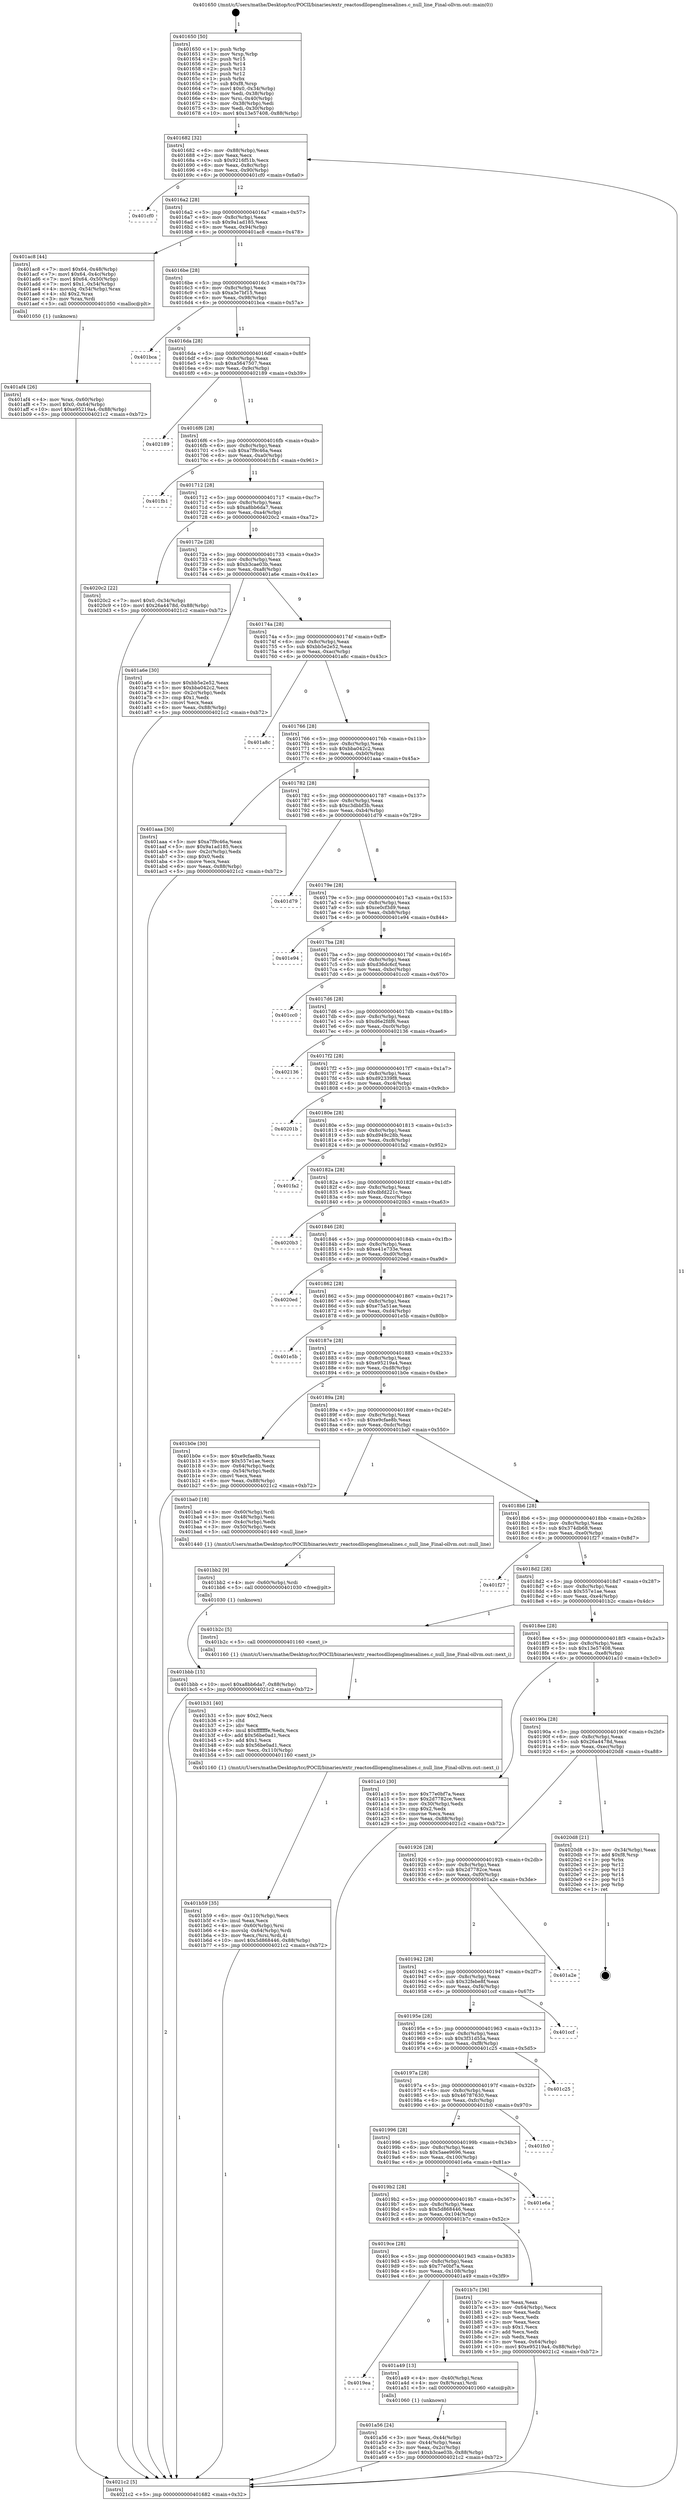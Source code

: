 digraph "0x401650" {
  label = "0x401650 (/mnt/c/Users/mathe/Desktop/tcc/POCII/binaries/extr_reactosdllopenglmesalines.c_null_line_Final-ollvm.out::main(0))"
  labelloc = "t"
  node[shape=record]

  Entry [label="",width=0.3,height=0.3,shape=circle,fillcolor=black,style=filled]
  "0x401682" [label="{
     0x401682 [32]\l
     | [instrs]\l
     &nbsp;&nbsp;0x401682 \<+6\>: mov -0x88(%rbp),%eax\l
     &nbsp;&nbsp;0x401688 \<+2\>: mov %eax,%ecx\l
     &nbsp;&nbsp;0x40168a \<+6\>: sub $0x9216f51b,%ecx\l
     &nbsp;&nbsp;0x401690 \<+6\>: mov %eax,-0x8c(%rbp)\l
     &nbsp;&nbsp;0x401696 \<+6\>: mov %ecx,-0x90(%rbp)\l
     &nbsp;&nbsp;0x40169c \<+6\>: je 0000000000401cf0 \<main+0x6a0\>\l
  }"]
  "0x401cf0" [label="{
     0x401cf0\l
  }", style=dashed]
  "0x4016a2" [label="{
     0x4016a2 [28]\l
     | [instrs]\l
     &nbsp;&nbsp;0x4016a2 \<+5\>: jmp 00000000004016a7 \<main+0x57\>\l
     &nbsp;&nbsp;0x4016a7 \<+6\>: mov -0x8c(%rbp),%eax\l
     &nbsp;&nbsp;0x4016ad \<+5\>: sub $0x9a1ad185,%eax\l
     &nbsp;&nbsp;0x4016b2 \<+6\>: mov %eax,-0x94(%rbp)\l
     &nbsp;&nbsp;0x4016b8 \<+6\>: je 0000000000401ac8 \<main+0x478\>\l
  }"]
  Exit [label="",width=0.3,height=0.3,shape=circle,fillcolor=black,style=filled,peripheries=2]
  "0x401ac8" [label="{
     0x401ac8 [44]\l
     | [instrs]\l
     &nbsp;&nbsp;0x401ac8 \<+7\>: movl $0x64,-0x48(%rbp)\l
     &nbsp;&nbsp;0x401acf \<+7\>: movl $0x64,-0x4c(%rbp)\l
     &nbsp;&nbsp;0x401ad6 \<+7\>: movl $0x64,-0x50(%rbp)\l
     &nbsp;&nbsp;0x401add \<+7\>: movl $0x1,-0x54(%rbp)\l
     &nbsp;&nbsp;0x401ae4 \<+4\>: movslq -0x54(%rbp),%rax\l
     &nbsp;&nbsp;0x401ae8 \<+4\>: shl $0x2,%rax\l
     &nbsp;&nbsp;0x401aec \<+3\>: mov %rax,%rdi\l
     &nbsp;&nbsp;0x401aef \<+5\>: call 0000000000401050 \<malloc@plt\>\l
     | [calls]\l
     &nbsp;&nbsp;0x401050 \{1\} (unknown)\l
  }"]
  "0x4016be" [label="{
     0x4016be [28]\l
     | [instrs]\l
     &nbsp;&nbsp;0x4016be \<+5\>: jmp 00000000004016c3 \<main+0x73\>\l
     &nbsp;&nbsp;0x4016c3 \<+6\>: mov -0x8c(%rbp),%eax\l
     &nbsp;&nbsp;0x4016c9 \<+5\>: sub $0xa3e7bf15,%eax\l
     &nbsp;&nbsp;0x4016ce \<+6\>: mov %eax,-0x98(%rbp)\l
     &nbsp;&nbsp;0x4016d4 \<+6\>: je 0000000000401bca \<main+0x57a\>\l
  }"]
  "0x401bbb" [label="{
     0x401bbb [15]\l
     | [instrs]\l
     &nbsp;&nbsp;0x401bbb \<+10\>: movl $0xa8bb6da7,-0x88(%rbp)\l
     &nbsp;&nbsp;0x401bc5 \<+5\>: jmp 00000000004021c2 \<main+0xb72\>\l
  }"]
  "0x401bca" [label="{
     0x401bca\l
  }", style=dashed]
  "0x4016da" [label="{
     0x4016da [28]\l
     | [instrs]\l
     &nbsp;&nbsp;0x4016da \<+5\>: jmp 00000000004016df \<main+0x8f\>\l
     &nbsp;&nbsp;0x4016df \<+6\>: mov -0x8c(%rbp),%eax\l
     &nbsp;&nbsp;0x4016e5 \<+5\>: sub $0xa5647507,%eax\l
     &nbsp;&nbsp;0x4016ea \<+6\>: mov %eax,-0x9c(%rbp)\l
     &nbsp;&nbsp;0x4016f0 \<+6\>: je 0000000000402189 \<main+0xb39\>\l
  }"]
  "0x401bb2" [label="{
     0x401bb2 [9]\l
     | [instrs]\l
     &nbsp;&nbsp;0x401bb2 \<+4\>: mov -0x60(%rbp),%rdi\l
     &nbsp;&nbsp;0x401bb6 \<+5\>: call 0000000000401030 \<free@plt\>\l
     | [calls]\l
     &nbsp;&nbsp;0x401030 \{1\} (unknown)\l
  }"]
  "0x402189" [label="{
     0x402189\l
  }", style=dashed]
  "0x4016f6" [label="{
     0x4016f6 [28]\l
     | [instrs]\l
     &nbsp;&nbsp;0x4016f6 \<+5\>: jmp 00000000004016fb \<main+0xab\>\l
     &nbsp;&nbsp;0x4016fb \<+6\>: mov -0x8c(%rbp),%eax\l
     &nbsp;&nbsp;0x401701 \<+5\>: sub $0xa7f9c46a,%eax\l
     &nbsp;&nbsp;0x401706 \<+6\>: mov %eax,-0xa0(%rbp)\l
     &nbsp;&nbsp;0x40170c \<+6\>: je 0000000000401fb1 \<main+0x961\>\l
  }"]
  "0x401b59" [label="{
     0x401b59 [35]\l
     | [instrs]\l
     &nbsp;&nbsp;0x401b59 \<+6\>: mov -0x110(%rbp),%ecx\l
     &nbsp;&nbsp;0x401b5f \<+3\>: imul %eax,%ecx\l
     &nbsp;&nbsp;0x401b62 \<+4\>: mov -0x60(%rbp),%rsi\l
     &nbsp;&nbsp;0x401b66 \<+4\>: movslq -0x64(%rbp),%rdi\l
     &nbsp;&nbsp;0x401b6a \<+3\>: mov %ecx,(%rsi,%rdi,4)\l
     &nbsp;&nbsp;0x401b6d \<+10\>: movl $0x5d868446,-0x88(%rbp)\l
     &nbsp;&nbsp;0x401b77 \<+5\>: jmp 00000000004021c2 \<main+0xb72\>\l
  }"]
  "0x401fb1" [label="{
     0x401fb1\l
  }", style=dashed]
  "0x401712" [label="{
     0x401712 [28]\l
     | [instrs]\l
     &nbsp;&nbsp;0x401712 \<+5\>: jmp 0000000000401717 \<main+0xc7\>\l
     &nbsp;&nbsp;0x401717 \<+6\>: mov -0x8c(%rbp),%eax\l
     &nbsp;&nbsp;0x40171d \<+5\>: sub $0xa8bb6da7,%eax\l
     &nbsp;&nbsp;0x401722 \<+6\>: mov %eax,-0xa4(%rbp)\l
     &nbsp;&nbsp;0x401728 \<+6\>: je 00000000004020c2 \<main+0xa72\>\l
  }"]
  "0x401b31" [label="{
     0x401b31 [40]\l
     | [instrs]\l
     &nbsp;&nbsp;0x401b31 \<+5\>: mov $0x2,%ecx\l
     &nbsp;&nbsp;0x401b36 \<+1\>: cltd\l
     &nbsp;&nbsp;0x401b37 \<+2\>: idiv %ecx\l
     &nbsp;&nbsp;0x401b39 \<+6\>: imul $0xfffffffe,%edx,%ecx\l
     &nbsp;&nbsp;0x401b3f \<+6\>: add $0x56be0ad1,%ecx\l
     &nbsp;&nbsp;0x401b45 \<+3\>: add $0x1,%ecx\l
     &nbsp;&nbsp;0x401b48 \<+6\>: sub $0x56be0ad1,%ecx\l
     &nbsp;&nbsp;0x401b4e \<+6\>: mov %ecx,-0x110(%rbp)\l
     &nbsp;&nbsp;0x401b54 \<+5\>: call 0000000000401160 \<next_i\>\l
     | [calls]\l
     &nbsp;&nbsp;0x401160 \{1\} (/mnt/c/Users/mathe/Desktop/tcc/POCII/binaries/extr_reactosdllopenglmesalines.c_null_line_Final-ollvm.out::next_i)\l
  }"]
  "0x4020c2" [label="{
     0x4020c2 [22]\l
     | [instrs]\l
     &nbsp;&nbsp;0x4020c2 \<+7\>: movl $0x0,-0x34(%rbp)\l
     &nbsp;&nbsp;0x4020c9 \<+10\>: movl $0x26a4478d,-0x88(%rbp)\l
     &nbsp;&nbsp;0x4020d3 \<+5\>: jmp 00000000004021c2 \<main+0xb72\>\l
  }"]
  "0x40172e" [label="{
     0x40172e [28]\l
     | [instrs]\l
     &nbsp;&nbsp;0x40172e \<+5\>: jmp 0000000000401733 \<main+0xe3\>\l
     &nbsp;&nbsp;0x401733 \<+6\>: mov -0x8c(%rbp),%eax\l
     &nbsp;&nbsp;0x401739 \<+5\>: sub $0xb3cae03b,%eax\l
     &nbsp;&nbsp;0x40173e \<+6\>: mov %eax,-0xa8(%rbp)\l
     &nbsp;&nbsp;0x401744 \<+6\>: je 0000000000401a6e \<main+0x41e\>\l
  }"]
  "0x401af4" [label="{
     0x401af4 [26]\l
     | [instrs]\l
     &nbsp;&nbsp;0x401af4 \<+4\>: mov %rax,-0x60(%rbp)\l
     &nbsp;&nbsp;0x401af8 \<+7\>: movl $0x0,-0x64(%rbp)\l
     &nbsp;&nbsp;0x401aff \<+10\>: movl $0xe95219a4,-0x88(%rbp)\l
     &nbsp;&nbsp;0x401b09 \<+5\>: jmp 00000000004021c2 \<main+0xb72\>\l
  }"]
  "0x401a6e" [label="{
     0x401a6e [30]\l
     | [instrs]\l
     &nbsp;&nbsp;0x401a6e \<+5\>: mov $0xbb5e2e52,%eax\l
     &nbsp;&nbsp;0x401a73 \<+5\>: mov $0xbba042c2,%ecx\l
     &nbsp;&nbsp;0x401a78 \<+3\>: mov -0x2c(%rbp),%edx\l
     &nbsp;&nbsp;0x401a7b \<+3\>: cmp $0x1,%edx\l
     &nbsp;&nbsp;0x401a7e \<+3\>: cmovl %ecx,%eax\l
     &nbsp;&nbsp;0x401a81 \<+6\>: mov %eax,-0x88(%rbp)\l
     &nbsp;&nbsp;0x401a87 \<+5\>: jmp 00000000004021c2 \<main+0xb72\>\l
  }"]
  "0x40174a" [label="{
     0x40174a [28]\l
     | [instrs]\l
     &nbsp;&nbsp;0x40174a \<+5\>: jmp 000000000040174f \<main+0xff\>\l
     &nbsp;&nbsp;0x40174f \<+6\>: mov -0x8c(%rbp),%eax\l
     &nbsp;&nbsp;0x401755 \<+5\>: sub $0xbb5e2e52,%eax\l
     &nbsp;&nbsp;0x40175a \<+6\>: mov %eax,-0xac(%rbp)\l
     &nbsp;&nbsp;0x401760 \<+6\>: je 0000000000401a8c \<main+0x43c\>\l
  }"]
  "0x401a56" [label="{
     0x401a56 [24]\l
     | [instrs]\l
     &nbsp;&nbsp;0x401a56 \<+3\>: mov %eax,-0x44(%rbp)\l
     &nbsp;&nbsp;0x401a59 \<+3\>: mov -0x44(%rbp),%eax\l
     &nbsp;&nbsp;0x401a5c \<+3\>: mov %eax,-0x2c(%rbp)\l
     &nbsp;&nbsp;0x401a5f \<+10\>: movl $0xb3cae03b,-0x88(%rbp)\l
     &nbsp;&nbsp;0x401a69 \<+5\>: jmp 00000000004021c2 \<main+0xb72\>\l
  }"]
  "0x401a8c" [label="{
     0x401a8c\l
  }", style=dashed]
  "0x401766" [label="{
     0x401766 [28]\l
     | [instrs]\l
     &nbsp;&nbsp;0x401766 \<+5\>: jmp 000000000040176b \<main+0x11b\>\l
     &nbsp;&nbsp;0x40176b \<+6\>: mov -0x8c(%rbp),%eax\l
     &nbsp;&nbsp;0x401771 \<+5\>: sub $0xbba042c2,%eax\l
     &nbsp;&nbsp;0x401776 \<+6\>: mov %eax,-0xb0(%rbp)\l
     &nbsp;&nbsp;0x40177c \<+6\>: je 0000000000401aaa \<main+0x45a\>\l
  }"]
  "0x4019ea" [label="{
     0x4019ea\l
  }", style=dashed]
  "0x401aaa" [label="{
     0x401aaa [30]\l
     | [instrs]\l
     &nbsp;&nbsp;0x401aaa \<+5\>: mov $0xa7f9c46a,%eax\l
     &nbsp;&nbsp;0x401aaf \<+5\>: mov $0x9a1ad185,%ecx\l
     &nbsp;&nbsp;0x401ab4 \<+3\>: mov -0x2c(%rbp),%edx\l
     &nbsp;&nbsp;0x401ab7 \<+3\>: cmp $0x0,%edx\l
     &nbsp;&nbsp;0x401aba \<+3\>: cmove %ecx,%eax\l
     &nbsp;&nbsp;0x401abd \<+6\>: mov %eax,-0x88(%rbp)\l
     &nbsp;&nbsp;0x401ac3 \<+5\>: jmp 00000000004021c2 \<main+0xb72\>\l
  }"]
  "0x401782" [label="{
     0x401782 [28]\l
     | [instrs]\l
     &nbsp;&nbsp;0x401782 \<+5\>: jmp 0000000000401787 \<main+0x137\>\l
     &nbsp;&nbsp;0x401787 \<+6\>: mov -0x8c(%rbp),%eax\l
     &nbsp;&nbsp;0x40178d \<+5\>: sub $0xc3dbbf3b,%eax\l
     &nbsp;&nbsp;0x401792 \<+6\>: mov %eax,-0xb4(%rbp)\l
     &nbsp;&nbsp;0x401798 \<+6\>: je 0000000000401d79 \<main+0x729\>\l
  }"]
  "0x401a49" [label="{
     0x401a49 [13]\l
     | [instrs]\l
     &nbsp;&nbsp;0x401a49 \<+4\>: mov -0x40(%rbp),%rax\l
     &nbsp;&nbsp;0x401a4d \<+4\>: mov 0x8(%rax),%rdi\l
     &nbsp;&nbsp;0x401a51 \<+5\>: call 0000000000401060 \<atoi@plt\>\l
     | [calls]\l
     &nbsp;&nbsp;0x401060 \{1\} (unknown)\l
  }"]
  "0x401d79" [label="{
     0x401d79\l
  }", style=dashed]
  "0x40179e" [label="{
     0x40179e [28]\l
     | [instrs]\l
     &nbsp;&nbsp;0x40179e \<+5\>: jmp 00000000004017a3 \<main+0x153\>\l
     &nbsp;&nbsp;0x4017a3 \<+6\>: mov -0x8c(%rbp),%eax\l
     &nbsp;&nbsp;0x4017a9 \<+5\>: sub $0xce0cf3d9,%eax\l
     &nbsp;&nbsp;0x4017ae \<+6\>: mov %eax,-0xb8(%rbp)\l
     &nbsp;&nbsp;0x4017b4 \<+6\>: je 0000000000401e94 \<main+0x844\>\l
  }"]
  "0x4019ce" [label="{
     0x4019ce [28]\l
     | [instrs]\l
     &nbsp;&nbsp;0x4019ce \<+5\>: jmp 00000000004019d3 \<main+0x383\>\l
     &nbsp;&nbsp;0x4019d3 \<+6\>: mov -0x8c(%rbp),%eax\l
     &nbsp;&nbsp;0x4019d9 \<+5\>: sub $0x77e0bf7a,%eax\l
     &nbsp;&nbsp;0x4019de \<+6\>: mov %eax,-0x108(%rbp)\l
     &nbsp;&nbsp;0x4019e4 \<+6\>: je 0000000000401a49 \<main+0x3f9\>\l
  }"]
  "0x401e94" [label="{
     0x401e94\l
  }", style=dashed]
  "0x4017ba" [label="{
     0x4017ba [28]\l
     | [instrs]\l
     &nbsp;&nbsp;0x4017ba \<+5\>: jmp 00000000004017bf \<main+0x16f\>\l
     &nbsp;&nbsp;0x4017bf \<+6\>: mov -0x8c(%rbp),%eax\l
     &nbsp;&nbsp;0x4017c5 \<+5\>: sub $0xd36dc6cf,%eax\l
     &nbsp;&nbsp;0x4017ca \<+6\>: mov %eax,-0xbc(%rbp)\l
     &nbsp;&nbsp;0x4017d0 \<+6\>: je 0000000000401cc0 \<main+0x670\>\l
  }"]
  "0x401b7c" [label="{
     0x401b7c [36]\l
     | [instrs]\l
     &nbsp;&nbsp;0x401b7c \<+2\>: xor %eax,%eax\l
     &nbsp;&nbsp;0x401b7e \<+3\>: mov -0x64(%rbp),%ecx\l
     &nbsp;&nbsp;0x401b81 \<+2\>: mov %eax,%edx\l
     &nbsp;&nbsp;0x401b83 \<+2\>: sub %ecx,%edx\l
     &nbsp;&nbsp;0x401b85 \<+2\>: mov %eax,%ecx\l
     &nbsp;&nbsp;0x401b87 \<+3\>: sub $0x1,%ecx\l
     &nbsp;&nbsp;0x401b8a \<+2\>: add %ecx,%edx\l
     &nbsp;&nbsp;0x401b8c \<+2\>: sub %edx,%eax\l
     &nbsp;&nbsp;0x401b8e \<+3\>: mov %eax,-0x64(%rbp)\l
     &nbsp;&nbsp;0x401b91 \<+10\>: movl $0xe95219a4,-0x88(%rbp)\l
     &nbsp;&nbsp;0x401b9b \<+5\>: jmp 00000000004021c2 \<main+0xb72\>\l
  }"]
  "0x401cc0" [label="{
     0x401cc0\l
  }", style=dashed]
  "0x4017d6" [label="{
     0x4017d6 [28]\l
     | [instrs]\l
     &nbsp;&nbsp;0x4017d6 \<+5\>: jmp 00000000004017db \<main+0x18b\>\l
     &nbsp;&nbsp;0x4017db \<+6\>: mov -0x8c(%rbp),%eax\l
     &nbsp;&nbsp;0x4017e1 \<+5\>: sub $0xd6e2fdf6,%eax\l
     &nbsp;&nbsp;0x4017e6 \<+6\>: mov %eax,-0xc0(%rbp)\l
     &nbsp;&nbsp;0x4017ec \<+6\>: je 0000000000402136 \<main+0xae6\>\l
  }"]
  "0x4019b2" [label="{
     0x4019b2 [28]\l
     | [instrs]\l
     &nbsp;&nbsp;0x4019b2 \<+5\>: jmp 00000000004019b7 \<main+0x367\>\l
     &nbsp;&nbsp;0x4019b7 \<+6\>: mov -0x8c(%rbp),%eax\l
     &nbsp;&nbsp;0x4019bd \<+5\>: sub $0x5d868446,%eax\l
     &nbsp;&nbsp;0x4019c2 \<+6\>: mov %eax,-0x104(%rbp)\l
     &nbsp;&nbsp;0x4019c8 \<+6\>: je 0000000000401b7c \<main+0x52c\>\l
  }"]
  "0x402136" [label="{
     0x402136\l
  }", style=dashed]
  "0x4017f2" [label="{
     0x4017f2 [28]\l
     | [instrs]\l
     &nbsp;&nbsp;0x4017f2 \<+5\>: jmp 00000000004017f7 \<main+0x1a7\>\l
     &nbsp;&nbsp;0x4017f7 \<+6\>: mov -0x8c(%rbp),%eax\l
     &nbsp;&nbsp;0x4017fd \<+5\>: sub $0xd92339f8,%eax\l
     &nbsp;&nbsp;0x401802 \<+6\>: mov %eax,-0xc4(%rbp)\l
     &nbsp;&nbsp;0x401808 \<+6\>: je 000000000040201b \<main+0x9cb\>\l
  }"]
  "0x401e6a" [label="{
     0x401e6a\l
  }", style=dashed]
  "0x40201b" [label="{
     0x40201b\l
  }", style=dashed]
  "0x40180e" [label="{
     0x40180e [28]\l
     | [instrs]\l
     &nbsp;&nbsp;0x40180e \<+5\>: jmp 0000000000401813 \<main+0x1c3\>\l
     &nbsp;&nbsp;0x401813 \<+6\>: mov -0x8c(%rbp),%eax\l
     &nbsp;&nbsp;0x401819 \<+5\>: sub $0xd949c28b,%eax\l
     &nbsp;&nbsp;0x40181e \<+6\>: mov %eax,-0xc8(%rbp)\l
     &nbsp;&nbsp;0x401824 \<+6\>: je 0000000000401fa2 \<main+0x952\>\l
  }"]
  "0x401996" [label="{
     0x401996 [28]\l
     | [instrs]\l
     &nbsp;&nbsp;0x401996 \<+5\>: jmp 000000000040199b \<main+0x34b\>\l
     &nbsp;&nbsp;0x40199b \<+6\>: mov -0x8c(%rbp),%eax\l
     &nbsp;&nbsp;0x4019a1 \<+5\>: sub $0x5aee9696,%eax\l
     &nbsp;&nbsp;0x4019a6 \<+6\>: mov %eax,-0x100(%rbp)\l
     &nbsp;&nbsp;0x4019ac \<+6\>: je 0000000000401e6a \<main+0x81a\>\l
  }"]
  "0x401fa2" [label="{
     0x401fa2\l
  }", style=dashed]
  "0x40182a" [label="{
     0x40182a [28]\l
     | [instrs]\l
     &nbsp;&nbsp;0x40182a \<+5\>: jmp 000000000040182f \<main+0x1df\>\l
     &nbsp;&nbsp;0x40182f \<+6\>: mov -0x8c(%rbp),%eax\l
     &nbsp;&nbsp;0x401835 \<+5\>: sub $0xdbfd221c,%eax\l
     &nbsp;&nbsp;0x40183a \<+6\>: mov %eax,-0xcc(%rbp)\l
     &nbsp;&nbsp;0x401840 \<+6\>: je 00000000004020b3 \<main+0xa63\>\l
  }"]
  "0x401fc0" [label="{
     0x401fc0\l
  }", style=dashed]
  "0x4020b3" [label="{
     0x4020b3\l
  }", style=dashed]
  "0x401846" [label="{
     0x401846 [28]\l
     | [instrs]\l
     &nbsp;&nbsp;0x401846 \<+5\>: jmp 000000000040184b \<main+0x1fb\>\l
     &nbsp;&nbsp;0x40184b \<+6\>: mov -0x8c(%rbp),%eax\l
     &nbsp;&nbsp;0x401851 \<+5\>: sub $0xe41e733e,%eax\l
     &nbsp;&nbsp;0x401856 \<+6\>: mov %eax,-0xd0(%rbp)\l
     &nbsp;&nbsp;0x40185c \<+6\>: je 00000000004020ed \<main+0xa9d\>\l
  }"]
  "0x40197a" [label="{
     0x40197a [28]\l
     | [instrs]\l
     &nbsp;&nbsp;0x40197a \<+5\>: jmp 000000000040197f \<main+0x32f\>\l
     &nbsp;&nbsp;0x40197f \<+6\>: mov -0x8c(%rbp),%eax\l
     &nbsp;&nbsp;0x401985 \<+5\>: sub $0x46787630,%eax\l
     &nbsp;&nbsp;0x40198a \<+6\>: mov %eax,-0xfc(%rbp)\l
     &nbsp;&nbsp;0x401990 \<+6\>: je 0000000000401fc0 \<main+0x970\>\l
  }"]
  "0x4020ed" [label="{
     0x4020ed\l
  }", style=dashed]
  "0x401862" [label="{
     0x401862 [28]\l
     | [instrs]\l
     &nbsp;&nbsp;0x401862 \<+5\>: jmp 0000000000401867 \<main+0x217\>\l
     &nbsp;&nbsp;0x401867 \<+6\>: mov -0x8c(%rbp),%eax\l
     &nbsp;&nbsp;0x40186d \<+5\>: sub $0xe75a51ae,%eax\l
     &nbsp;&nbsp;0x401872 \<+6\>: mov %eax,-0xd4(%rbp)\l
     &nbsp;&nbsp;0x401878 \<+6\>: je 0000000000401e5b \<main+0x80b\>\l
  }"]
  "0x401c25" [label="{
     0x401c25\l
  }", style=dashed]
  "0x401e5b" [label="{
     0x401e5b\l
  }", style=dashed]
  "0x40187e" [label="{
     0x40187e [28]\l
     | [instrs]\l
     &nbsp;&nbsp;0x40187e \<+5\>: jmp 0000000000401883 \<main+0x233\>\l
     &nbsp;&nbsp;0x401883 \<+6\>: mov -0x8c(%rbp),%eax\l
     &nbsp;&nbsp;0x401889 \<+5\>: sub $0xe95219a4,%eax\l
     &nbsp;&nbsp;0x40188e \<+6\>: mov %eax,-0xd8(%rbp)\l
     &nbsp;&nbsp;0x401894 \<+6\>: je 0000000000401b0e \<main+0x4be\>\l
  }"]
  "0x40195e" [label="{
     0x40195e [28]\l
     | [instrs]\l
     &nbsp;&nbsp;0x40195e \<+5\>: jmp 0000000000401963 \<main+0x313\>\l
     &nbsp;&nbsp;0x401963 \<+6\>: mov -0x8c(%rbp),%eax\l
     &nbsp;&nbsp;0x401969 \<+5\>: sub $0x3f31d55a,%eax\l
     &nbsp;&nbsp;0x40196e \<+6\>: mov %eax,-0xf8(%rbp)\l
     &nbsp;&nbsp;0x401974 \<+6\>: je 0000000000401c25 \<main+0x5d5\>\l
  }"]
  "0x401b0e" [label="{
     0x401b0e [30]\l
     | [instrs]\l
     &nbsp;&nbsp;0x401b0e \<+5\>: mov $0xe9cfae8b,%eax\l
     &nbsp;&nbsp;0x401b13 \<+5\>: mov $0x557e1ae,%ecx\l
     &nbsp;&nbsp;0x401b18 \<+3\>: mov -0x64(%rbp),%edx\l
     &nbsp;&nbsp;0x401b1b \<+3\>: cmp -0x54(%rbp),%edx\l
     &nbsp;&nbsp;0x401b1e \<+3\>: cmovl %ecx,%eax\l
     &nbsp;&nbsp;0x401b21 \<+6\>: mov %eax,-0x88(%rbp)\l
     &nbsp;&nbsp;0x401b27 \<+5\>: jmp 00000000004021c2 \<main+0xb72\>\l
  }"]
  "0x40189a" [label="{
     0x40189a [28]\l
     | [instrs]\l
     &nbsp;&nbsp;0x40189a \<+5\>: jmp 000000000040189f \<main+0x24f\>\l
     &nbsp;&nbsp;0x40189f \<+6\>: mov -0x8c(%rbp),%eax\l
     &nbsp;&nbsp;0x4018a5 \<+5\>: sub $0xe9cfae8b,%eax\l
     &nbsp;&nbsp;0x4018aa \<+6\>: mov %eax,-0xdc(%rbp)\l
     &nbsp;&nbsp;0x4018b0 \<+6\>: je 0000000000401ba0 \<main+0x550\>\l
  }"]
  "0x401ccf" [label="{
     0x401ccf\l
  }", style=dashed]
  "0x401ba0" [label="{
     0x401ba0 [18]\l
     | [instrs]\l
     &nbsp;&nbsp;0x401ba0 \<+4\>: mov -0x60(%rbp),%rdi\l
     &nbsp;&nbsp;0x401ba4 \<+3\>: mov -0x48(%rbp),%esi\l
     &nbsp;&nbsp;0x401ba7 \<+3\>: mov -0x4c(%rbp),%edx\l
     &nbsp;&nbsp;0x401baa \<+3\>: mov -0x50(%rbp),%ecx\l
     &nbsp;&nbsp;0x401bad \<+5\>: call 0000000000401440 \<null_line\>\l
     | [calls]\l
     &nbsp;&nbsp;0x401440 \{1\} (/mnt/c/Users/mathe/Desktop/tcc/POCII/binaries/extr_reactosdllopenglmesalines.c_null_line_Final-ollvm.out::null_line)\l
  }"]
  "0x4018b6" [label="{
     0x4018b6 [28]\l
     | [instrs]\l
     &nbsp;&nbsp;0x4018b6 \<+5\>: jmp 00000000004018bb \<main+0x26b\>\l
     &nbsp;&nbsp;0x4018bb \<+6\>: mov -0x8c(%rbp),%eax\l
     &nbsp;&nbsp;0x4018c1 \<+5\>: sub $0x374db68,%eax\l
     &nbsp;&nbsp;0x4018c6 \<+6\>: mov %eax,-0xe0(%rbp)\l
     &nbsp;&nbsp;0x4018cc \<+6\>: je 0000000000401f27 \<main+0x8d7\>\l
  }"]
  "0x401942" [label="{
     0x401942 [28]\l
     | [instrs]\l
     &nbsp;&nbsp;0x401942 \<+5\>: jmp 0000000000401947 \<main+0x2f7\>\l
     &nbsp;&nbsp;0x401947 \<+6\>: mov -0x8c(%rbp),%eax\l
     &nbsp;&nbsp;0x40194d \<+5\>: sub $0x32febe8f,%eax\l
     &nbsp;&nbsp;0x401952 \<+6\>: mov %eax,-0xf4(%rbp)\l
     &nbsp;&nbsp;0x401958 \<+6\>: je 0000000000401ccf \<main+0x67f\>\l
  }"]
  "0x401f27" [label="{
     0x401f27\l
  }", style=dashed]
  "0x4018d2" [label="{
     0x4018d2 [28]\l
     | [instrs]\l
     &nbsp;&nbsp;0x4018d2 \<+5\>: jmp 00000000004018d7 \<main+0x287\>\l
     &nbsp;&nbsp;0x4018d7 \<+6\>: mov -0x8c(%rbp),%eax\l
     &nbsp;&nbsp;0x4018dd \<+5\>: sub $0x557e1ae,%eax\l
     &nbsp;&nbsp;0x4018e2 \<+6\>: mov %eax,-0xe4(%rbp)\l
     &nbsp;&nbsp;0x4018e8 \<+6\>: je 0000000000401b2c \<main+0x4dc\>\l
  }"]
  "0x401a2e" [label="{
     0x401a2e\l
  }", style=dashed]
  "0x401b2c" [label="{
     0x401b2c [5]\l
     | [instrs]\l
     &nbsp;&nbsp;0x401b2c \<+5\>: call 0000000000401160 \<next_i\>\l
     | [calls]\l
     &nbsp;&nbsp;0x401160 \{1\} (/mnt/c/Users/mathe/Desktop/tcc/POCII/binaries/extr_reactosdllopenglmesalines.c_null_line_Final-ollvm.out::next_i)\l
  }"]
  "0x4018ee" [label="{
     0x4018ee [28]\l
     | [instrs]\l
     &nbsp;&nbsp;0x4018ee \<+5\>: jmp 00000000004018f3 \<main+0x2a3\>\l
     &nbsp;&nbsp;0x4018f3 \<+6\>: mov -0x8c(%rbp),%eax\l
     &nbsp;&nbsp;0x4018f9 \<+5\>: sub $0x13e57408,%eax\l
     &nbsp;&nbsp;0x4018fe \<+6\>: mov %eax,-0xe8(%rbp)\l
     &nbsp;&nbsp;0x401904 \<+6\>: je 0000000000401a10 \<main+0x3c0\>\l
  }"]
  "0x401926" [label="{
     0x401926 [28]\l
     | [instrs]\l
     &nbsp;&nbsp;0x401926 \<+5\>: jmp 000000000040192b \<main+0x2db\>\l
     &nbsp;&nbsp;0x40192b \<+6\>: mov -0x8c(%rbp),%eax\l
     &nbsp;&nbsp;0x401931 \<+5\>: sub $0x2d7782ce,%eax\l
     &nbsp;&nbsp;0x401936 \<+6\>: mov %eax,-0xf0(%rbp)\l
     &nbsp;&nbsp;0x40193c \<+6\>: je 0000000000401a2e \<main+0x3de\>\l
  }"]
  "0x401a10" [label="{
     0x401a10 [30]\l
     | [instrs]\l
     &nbsp;&nbsp;0x401a10 \<+5\>: mov $0x77e0bf7a,%eax\l
     &nbsp;&nbsp;0x401a15 \<+5\>: mov $0x2d7782ce,%ecx\l
     &nbsp;&nbsp;0x401a1a \<+3\>: mov -0x30(%rbp),%edx\l
     &nbsp;&nbsp;0x401a1d \<+3\>: cmp $0x2,%edx\l
     &nbsp;&nbsp;0x401a20 \<+3\>: cmovne %ecx,%eax\l
     &nbsp;&nbsp;0x401a23 \<+6\>: mov %eax,-0x88(%rbp)\l
     &nbsp;&nbsp;0x401a29 \<+5\>: jmp 00000000004021c2 \<main+0xb72\>\l
  }"]
  "0x40190a" [label="{
     0x40190a [28]\l
     | [instrs]\l
     &nbsp;&nbsp;0x40190a \<+5\>: jmp 000000000040190f \<main+0x2bf\>\l
     &nbsp;&nbsp;0x40190f \<+6\>: mov -0x8c(%rbp),%eax\l
     &nbsp;&nbsp;0x401915 \<+5\>: sub $0x26a4478d,%eax\l
     &nbsp;&nbsp;0x40191a \<+6\>: mov %eax,-0xec(%rbp)\l
     &nbsp;&nbsp;0x401920 \<+6\>: je 00000000004020d8 \<main+0xa88\>\l
  }"]
  "0x4021c2" [label="{
     0x4021c2 [5]\l
     | [instrs]\l
     &nbsp;&nbsp;0x4021c2 \<+5\>: jmp 0000000000401682 \<main+0x32\>\l
  }"]
  "0x401650" [label="{
     0x401650 [50]\l
     | [instrs]\l
     &nbsp;&nbsp;0x401650 \<+1\>: push %rbp\l
     &nbsp;&nbsp;0x401651 \<+3\>: mov %rsp,%rbp\l
     &nbsp;&nbsp;0x401654 \<+2\>: push %r15\l
     &nbsp;&nbsp;0x401656 \<+2\>: push %r14\l
     &nbsp;&nbsp;0x401658 \<+2\>: push %r13\l
     &nbsp;&nbsp;0x40165a \<+2\>: push %r12\l
     &nbsp;&nbsp;0x40165c \<+1\>: push %rbx\l
     &nbsp;&nbsp;0x40165d \<+7\>: sub $0xf8,%rsp\l
     &nbsp;&nbsp;0x401664 \<+7\>: movl $0x0,-0x34(%rbp)\l
     &nbsp;&nbsp;0x40166b \<+3\>: mov %edi,-0x38(%rbp)\l
     &nbsp;&nbsp;0x40166e \<+4\>: mov %rsi,-0x40(%rbp)\l
     &nbsp;&nbsp;0x401672 \<+3\>: mov -0x38(%rbp),%edi\l
     &nbsp;&nbsp;0x401675 \<+3\>: mov %edi,-0x30(%rbp)\l
     &nbsp;&nbsp;0x401678 \<+10\>: movl $0x13e57408,-0x88(%rbp)\l
  }"]
  "0x4020d8" [label="{
     0x4020d8 [21]\l
     | [instrs]\l
     &nbsp;&nbsp;0x4020d8 \<+3\>: mov -0x34(%rbp),%eax\l
     &nbsp;&nbsp;0x4020db \<+7\>: add $0xf8,%rsp\l
     &nbsp;&nbsp;0x4020e2 \<+1\>: pop %rbx\l
     &nbsp;&nbsp;0x4020e3 \<+2\>: pop %r12\l
     &nbsp;&nbsp;0x4020e5 \<+2\>: pop %r13\l
     &nbsp;&nbsp;0x4020e7 \<+2\>: pop %r14\l
     &nbsp;&nbsp;0x4020e9 \<+2\>: pop %r15\l
     &nbsp;&nbsp;0x4020eb \<+1\>: pop %rbp\l
     &nbsp;&nbsp;0x4020ec \<+1\>: ret\l
  }"]
  Entry -> "0x401650" [label=" 1"]
  "0x401682" -> "0x401cf0" [label=" 0"]
  "0x401682" -> "0x4016a2" [label=" 12"]
  "0x4020d8" -> Exit [label=" 1"]
  "0x4016a2" -> "0x401ac8" [label=" 1"]
  "0x4016a2" -> "0x4016be" [label=" 11"]
  "0x4020c2" -> "0x4021c2" [label=" 1"]
  "0x4016be" -> "0x401bca" [label=" 0"]
  "0x4016be" -> "0x4016da" [label=" 11"]
  "0x401bbb" -> "0x4021c2" [label=" 1"]
  "0x4016da" -> "0x402189" [label=" 0"]
  "0x4016da" -> "0x4016f6" [label=" 11"]
  "0x401bb2" -> "0x401bbb" [label=" 1"]
  "0x4016f6" -> "0x401fb1" [label=" 0"]
  "0x4016f6" -> "0x401712" [label=" 11"]
  "0x401ba0" -> "0x401bb2" [label=" 1"]
  "0x401712" -> "0x4020c2" [label=" 1"]
  "0x401712" -> "0x40172e" [label=" 10"]
  "0x401b7c" -> "0x4021c2" [label=" 1"]
  "0x40172e" -> "0x401a6e" [label=" 1"]
  "0x40172e" -> "0x40174a" [label=" 9"]
  "0x401b59" -> "0x4021c2" [label=" 1"]
  "0x40174a" -> "0x401a8c" [label=" 0"]
  "0x40174a" -> "0x401766" [label=" 9"]
  "0x401b31" -> "0x401b59" [label=" 1"]
  "0x401766" -> "0x401aaa" [label=" 1"]
  "0x401766" -> "0x401782" [label=" 8"]
  "0x401b2c" -> "0x401b31" [label=" 1"]
  "0x401782" -> "0x401d79" [label=" 0"]
  "0x401782" -> "0x40179e" [label=" 8"]
  "0x401b0e" -> "0x4021c2" [label=" 2"]
  "0x40179e" -> "0x401e94" [label=" 0"]
  "0x40179e" -> "0x4017ba" [label=" 8"]
  "0x401ac8" -> "0x401af4" [label=" 1"]
  "0x4017ba" -> "0x401cc0" [label=" 0"]
  "0x4017ba" -> "0x4017d6" [label=" 8"]
  "0x401aaa" -> "0x4021c2" [label=" 1"]
  "0x4017d6" -> "0x402136" [label=" 0"]
  "0x4017d6" -> "0x4017f2" [label=" 8"]
  "0x401a56" -> "0x4021c2" [label=" 1"]
  "0x4017f2" -> "0x40201b" [label=" 0"]
  "0x4017f2" -> "0x40180e" [label=" 8"]
  "0x401a49" -> "0x401a56" [label=" 1"]
  "0x40180e" -> "0x401fa2" [label=" 0"]
  "0x40180e" -> "0x40182a" [label=" 8"]
  "0x4019ce" -> "0x401a49" [label=" 1"]
  "0x40182a" -> "0x4020b3" [label=" 0"]
  "0x40182a" -> "0x401846" [label=" 8"]
  "0x401af4" -> "0x4021c2" [label=" 1"]
  "0x401846" -> "0x4020ed" [label=" 0"]
  "0x401846" -> "0x401862" [label=" 8"]
  "0x4019b2" -> "0x401b7c" [label=" 1"]
  "0x401862" -> "0x401e5b" [label=" 0"]
  "0x401862" -> "0x40187e" [label=" 8"]
  "0x401a6e" -> "0x4021c2" [label=" 1"]
  "0x40187e" -> "0x401b0e" [label=" 2"]
  "0x40187e" -> "0x40189a" [label=" 6"]
  "0x401996" -> "0x401e6a" [label=" 0"]
  "0x40189a" -> "0x401ba0" [label=" 1"]
  "0x40189a" -> "0x4018b6" [label=" 5"]
  "0x4019ce" -> "0x4019ea" [label=" 0"]
  "0x4018b6" -> "0x401f27" [label=" 0"]
  "0x4018b6" -> "0x4018d2" [label=" 5"]
  "0x40197a" -> "0x401fc0" [label=" 0"]
  "0x4018d2" -> "0x401b2c" [label=" 1"]
  "0x4018d2" -> "0x4018ee" [label=" 4"]
  "0x4019b2" -> "0x4019ce" [label=" 1"]
  "0x4018ee" -> "0x401a10" [label=" 1"]
  "0x4018ee" -> "0x40190a" [label=" 3"]
  "0x401a10" -> "0x4021c2" [label=" 1"]
  "0x401650" -> "0x401682" [label=" 1"]
  "0x4021c2" -> "0x401682" [label=" 11"]
  "0x40195e" -> "0x401c25" [label=" 0"]
  "0x40190a" -> "0x4020d8" [label=" 1"]
  "0x40190a" -> "0x401926" [label=" 2"]
  "0x40195e" -> "0x40197a" [label=" 2"]
  "0x401926" -> "0x401a2e" [label=" 0"]
  "0x401926" -> "0x401942" [label=" 2"]
  "0x40197a" -> "0x401996" [label=" 2"]
  "0x401942" -> "0x401ccf" [label=" 0"]
  "0x401942" -> "0x40195e" [label=" 2"]
  "0x401996" -> "0x4019b2" [label=" 2"]
}
